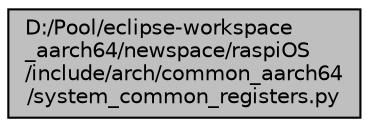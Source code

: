 digraph "D:/Pool/eclipse-workspace_aarch64/newspace/raspiOS/include/arch/common_aarch64/system_common_registers.py"
{
  edge [fontname="Helvetica",fontsize="10",labelfontname="Helvetica",labelfontsize="10"];
  node [fontname="Helvetica",fontsize="10",shape=record];
  Node236 [label="D:/Pool/eclipse-workspace\l_aarch64/newspace/raspiOS\l/include/arch/common_aarch64\l/system_common_registers.py",height=0.2,width=0.4,color="black", fillcolor="grey75", style="filled", fontcolor="black"];
}
